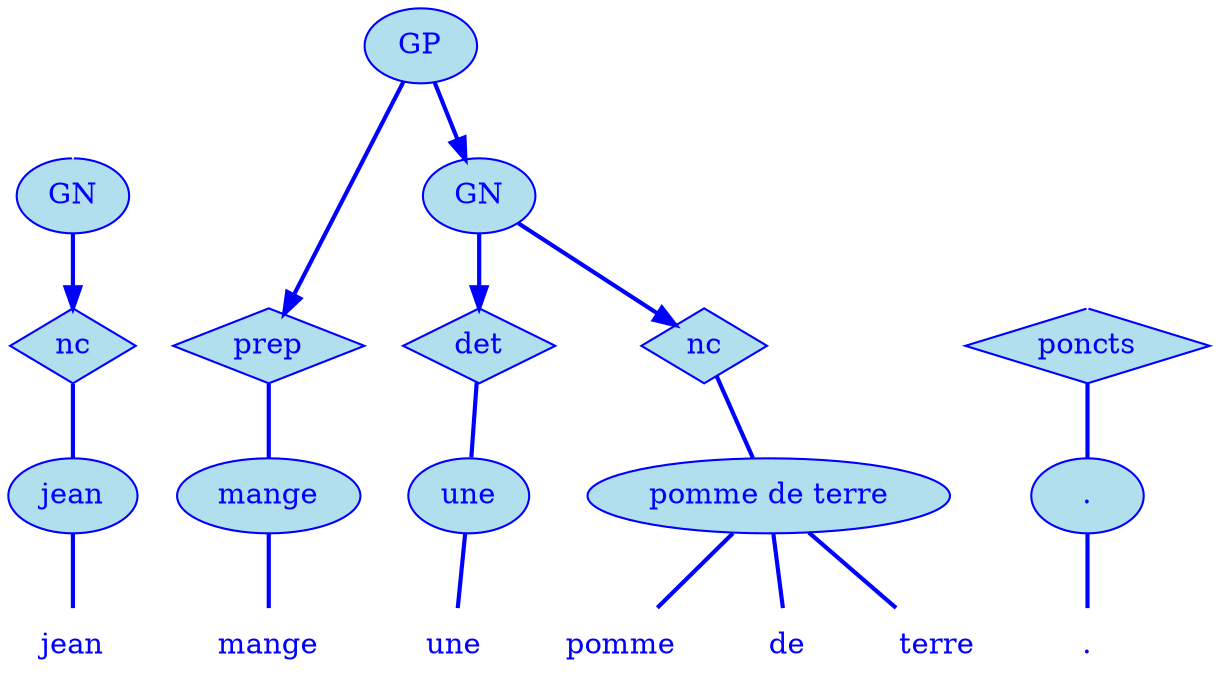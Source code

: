 digraph g {
	graph [bb="0,0,549,324"];
	node [label="\N"];
	graph [_draw_="c 5 -white C 5 -white P 4 0 0 0 324 549 324 549 0 ",
		xdotversion="1.2"];
	"mc1s1_t1#token84" [label=jean, shape=plaintext, fillcolor=lightblue2, fontcolor=blue, pos="31,18", width="0.75", height="0.50", _ldraw_="F 14.000000 11 -Times-Roman c 4 -blue T 31 13 0 29 4 -jean "];
	"mc1s1_W1#wordmc1s1_t1#token" [label=jean, shape=ellipse, fillcolor=lightblue2, fontcolor=blue, pos="31,90", width="0.86", height="0.50", color=blue, style=filled, _draw_="S 6 -filled c 4 -blue C 10 -lightblue2 E 31 90 31 18 ", _ldraw_="F 14.000000 11 -Times-Roman c 4 -blue T 31 85 0 29 4 -jean "];
	"mc1s1_P1L1#pos" [label=nc, shape=diamond, fillcolor=lightblue2, fontcolor=blue, pos="31,162", width="0.75", height="0.50", color=blue, style=filled, _draw_="S 6 -filled c 4 -blue C 10 -lightblue2 P 4 31 180 4 162 31 144 58 162 ", _ldraw_="F 14.000000 11 -Times-Roman c 4 -blue T 31 157 0 16 2 -nc "];
	"mc1s1_chk0#chunk" [label=GN, fillcolor=lightblue2, fontcolor=blue, pos="31,234", width="0.75", height="0.50", color=blue, style=filled, arrowhead=doubleoctagon, _draw_="S 6 -filled c 4 -blue C 10 -lightblue2 E 31 234 27 18 ", _ldraw_="F 14.000000 11 -Times-Roman c 4 -blue T 31 229 0 22 2 -GN "];
	"mc1s1_t3#token87" [label=mange, shape=plaintext, fillcolor=lightblue2, fontcolor=blue, pos="124,18", width="0.86", height="0.50", _ldraw_="F 14.000000 11 -Times-Roman c 4 -blue T 124 13 0 47 5 -mange "];
	"mc1s1_W2#wordmc1s1_t3#token" [label=mange, shape=ellipse, fillcolor=lightblue2, fontcolor=blue, pos="124,90", width="1.22", height="0.50", color=blue, style=filled, _draw_="S 6 -filled c 4 -blue C 10 -lightblue2 E 124 90 44 18 ", _ldraw_="F 14.000000 11 -Times-Roman c 4 -blue T 124 85 0 47 5 -mange "];
	"mc1s1_P18#pos" [label=prep, shape=diamond, fillcolor=lightblue2, fontcolor=blue, pos="131,162", width="0.89", height="0.50", color=blue, style=filled, _draw_="S 6 -filled c 4 -blue C 10 -lightblue2 P 4 131 180 99 162 131 144 163 162 ", _ldraw_="F 14.000000 11 -Times-Roman c 4 -blue T 131 157 0 31 4 -prep "];
	"mc1s1_t5#token78" [label=une, shape=plaintext, fillcolor=lightblue2, fontcolor=blue, pos="207,18", width="0.75", height="0.50", _ldraw_="F 14.000000 11 -Times-Roman c 4 -blue T 207 13 0 26 3 -une "];
	"mc1s1_W3#wordmc1s1_t5#token" [label=une, shape=ellipse, fillcolor=lightblue2, fontcolor=blue, pos="215,90", width="0.81", height="0.50", color=blue, style=filled, _draw_="S 6 -filled c 4 -blue C 10 -lightblue2 E 215 90 29 18 ", _ldraw_="F 14.000000 11 -Times-Roman c 4 -blue T 215 85 0 26 3 -une "];
	"mc1s1_P28L1#pos" [label=det, shape=diamond, fillcolor=lightblue2, fontcolor=blue, pos="215,162", width="0.75", height="0.50", color=blue, style=filled, _draw_="S 6 -filled c 4 -blue C 10 -lightblue2 P 4 215 180 188 162 215 144 242 162 ", _ldraw_="F 14.000000 11 -Times-Roman c 4 -blue T 215 157 0 23 3 -det "];
	"mc1s1_t7#token16" [label=pomme, shape=plaintext, fillcolor=lightblue2, fontcolor=blue, pos="285,18", width="0.92", height="0.50", _ldraw_="F 14.000000 11 -Times-Roman c 4 -blue T 285 13 0 50 5 -pomme "];
	"mc1s1_t9#token94" [label=de, shape=plaintext, fillcolor=lightblue2, fontcolor=blue, pos="363,18", width="0.75", height="0.50", _ldraw_="F 14.000000 11 -Times-Roman c 4 -blue T 363 13 0 17 2 -de "];
	"mc1s1_t11#token36" [label=terre, shape=plaintext, fillcolor=lightblue2, fontcolor=blue, pos="435,18", width="0.75", height="0.50", _ldraw_="F 14.000000 11 -Times-Roman c 4 -blue T 435 13 0 35 5 -terre "];
	"mc1s1_W7#wordmc1s1_t7#tokenmc1s1_t8#tokenmc1s1_t9#tokenmc1s1_t10#tokenmc1s1_t11#token" [label="pomme de terre", shape=ellipse, fillcolor=lightblue2, fontcolor=blue, pos="356,90", width="2.42", height="0.50", color=blue, style=filled, _draw_="S 6 -filled c 4 -blue C 10 -lightblue2 E 356 90 87 18 ", _ldraw_="F 14.000000 11 -Times-Roman c 4 -blue T 356 85 0 110 14 -pomme de terre "];
	"mc1s1_P32L1#pos" [label=nc, shape=diamond, fillcolor=lightblue2, fontcolor=blue, pos="322,162", width="0.75", height="0.50", color=blue, style=filled, _draw_="S 6 -filled c 4 -blue C 10 -lightblue2 P 4 322 180 295 162 322 144 349 162 ", _ldraw_="F 14.000000 11 -Times-Roman c 4 -blue T 322 157 0 16 2 -nc "];
	"mc1s1_chk1#chunk" [label=GN, fillcolor=lightblue2, fontcolor=blue, pos="215,234", width="0.75", height="0.50", color=blue, style=filled, arrowhead=doubleoctagon, _draw_="S 6 -filled c 4 -blue C 10 -lightblue2 E 215 234 27 18 ", _ldraw_="F 14.000000 11 -Times-Roman c 4 -blue T 215 229 0 22 2 -GN "];
	"mc1s1_chk3#chunk" [label=GP, fillcolor=lightblue2, fontcolor=blue, pos="182,306", width="0.75", height="0.50", color=blue, style=filled, arrowhead=doubleoctagon, _draw_="S 6 -filled c 4 -blue C 10 -lightblue2 E 182 306 27 18 ", _ldraw_="F 14.000000 11 -Times-Roman c 4 -blue T 182 301 0 20 2 -GP "];
	"mc1s1_t13#token87" [label=".", shape=plaintext, fillcolor=lightblue2, fontcolor=blue, pos="507,18", width="0.75", height="0.50", _ldraw_="F 14.000000 11 -Times-Roman c 4 -blue T 507 13 0 5 1 -. "];
	"mc1s1_W8#wordmc1s1_t13#token" [label=".", shape=ellipse, fillcolor=lightblue2, fontcolor=blue, pos="507,90", width="0.75", height="0.50", color=blue, style=filled, _draw_="S 6 -filled c 4 -blue C 10 -lightblue2 E 507 90 27 18 ", _ldraw_="F 14.000000 11 -Times-Roman c 4 -blue T 507 85 0 5 1 -. "];
	"mc1s1_P33L1#pos" [label=poncts, shape=diamond, fillcolor=lightblue2, fontcolor=blue, pos="507,162", width="1.17", height="0.50", color=blue, style=filled, _draw_="S 6 -filled c 4 -blue C 10 -lightblue2 P 4 507 180 465 162 507 144 549 162 ", _ldraw_="F 14.000000 11 -Times-Roman c 4 -blue T 507 157 0 45 6 -poncts "];
	"mc1s1_chk0#chunk#empty" [shape=point, fillcolor=white, fontcolor=white, pos="31,306", width="0.06", height="0.06", color=white, size=2, _draw_="S 6 -filled c 5 -white C 5 -white E 31 306 2 2 "];
	"mc1s1_P33L1#pos#empty" [shape=point, fillcolor=white, fontcolor=white, pos="507,306", width="0.06", height="0.06", color=white, size=2, _draw_="S 6 -filled c 5 -white C 5 -white E 507 306 2 2 "];
	"mc1s1_W1#wordmc1s1_t1#token" -> "mc1s1_t1#token84" [arrowhead=none, color=blue, fontcolor=blue, style=bold, minlen=1, pos="31,72 31,61 31,47 31,36", _draw_="S 4 -bold c 4 -blue B 4 31 72 31 61 31 47 31 36 "];
	"mc1s1_P1L1#pos" -> "mc1s1_W1#wordmc1s1_t1#token" [arrowhead=none, color=blue, fontcolor=blue, style=bold, minlen=1, pos="31,144 31,133 31,119 31,108", _draw_="S 4 -bold c 4 -blue B 4 31 144 31 133 31 119 31 108 "];
	"mc1s1_chk0#chunk" -> "mc1s1_P1L1#pos" [color=blue, fontcolor=blue, style=bold, minlen=1, pos="e,31,180 31,216 31,208 31,199 31,190", shape=normal, _draw_="S 4 -bold c 4 -blue B 4 31 216 31 208 31 199 31 190 ", _hdraw_="S 5 -solid S 15 -setlinewidth(1) c 4 -blue C 4 -blue P 3 35 190 31 180 28 190 "];
	"mc1s1_W2#wordmc1s1_t3#token" -> "mc1s1_t3#token87" [arrowhead=none, color=blue, fontcolor=blue, style=bold, minlen=1, pos="124,72 124,61 124,47 124,36", _draw_="S 4 -bold c 4 -blue B 4 124 72 124 61 124 47 124 36 "];
	"mc1s1_P18#pos" -> "mc1s1_W2#wordmc1s1_t3#token" [arrowhead=none, color=blue, fontcolor=blue, style=bold, minlen=1, pos="129,145 128,134 127,119 126,108", _draw_="S 4 -bold c 4 -blue B 4 129 145 128 134 127 119 126 108 "];
	"mc1s1_W3#wordmc1s1_t5#token" -> "mc1s1_t5#token78" [arrowhead=none, color=blue, fontcolor=blue, style=bold, minlen=1, pos="213,72 212,61 210,47 209,36", _draw_="S 4 -bold c 4 -blue B 4 213 72 212 61 210 47 209 36 "];
	"mc1s1_P28L1#pos" -> "mc1s1_W3#wordmc1s1_t5#token" [arrowhead=none, color=blue, fontcolor=blue, style=bold, minlen=1, pos="215,144 215,133 215,119 215,108", _draw_="S 4 -bold c 4 -blue B 4 215 144 215 133 215 119 215 108 "];
	"mc1s1_W7#wordmc1s1_t7#tokenmc1s1_t8#tokenmc1s1_t9#tokenmc1s1_t10#tokenmc1s1_t11#token" -> "mc1s1_t7#token16" [arrowhead=none, color=blue, fontcolor=blue, style=bold, minlen=1, pos="338,72 327,61 313,47 303,36", _draw_="S 4 -bold c 4 -blue B 4 338 72 327 61 313 47 303 36 "];
	"mc1s1_W7#wordmc1s1_t7#tokenmc1s1_t8#tokenmc1s1_t9#tokenmc1s1_t10#tokenmc1s1_t11#token" -> "mc1s1_t9#token94" [arrowhead=none, color=blue, fontcolor=blue, style=bold, minlen=1, pos="358,72 359,61 360,47 361,36", _draw_="S 4 -bold c 4 -blue B 4 358 72 359 61 360 47 361 36 "];
	"mc1s1_W7#wordmc1s1_t7#tokenmc1s1_t8#tokenmc1s1_t9#tokenmc1s1_t10#tokenmc1s1_t11#token" -> "mc1s1_t11#token36" [arrowhead=none, color=blue, fontcolor=blue, style=bold, minlen=1, pos="376,72 388,61 403,47 415,36", _draw_="S 4 -bold c 4 -blue B 4 376 72 388 61 403 47 415 36 "];
	"mc1s1_P32L1#pos" -> "mc1s1_W7#wordmc1s1_t7#tokenmc1s1_t8#tokenmc1s1_t9#tokenmc1s1_t10#tokenmc1s1_t11#token" [arrowhead=none, color=blue, fontcolor=blue, style=bold, minlen=1, pos="329,148 334,137 341,120 347,108", _draw_="S 4 -bold c 4 -blue B 4 329 148 334 137 341 120 347 108 "];
	"mc1s1_chk1#chunk" -> "mc1s1_P28L1#pos" [color=blue, fontcolor=blue, style=bold, minlen=1, pos="e,215,180 215,216 215,208 215,199 215,190", shape=normal, _draw_="S 4 -bold c 4 -blue B 4 215 216 215 208 215 199 215 190 ", _hdraw_="S 5 -solid S 15 -setlinewidth(1) c 4 -blue C 4 -blue P 3 219 190 215 180 212 190 "];
	"mc1s1_chk1#chunk" -> "mc1s1_P32L1#pos" [color=blue, fontcolor=blue, style=bold, minlen=1, pos="e,308,171 234,221 253,208 281,190 300,177", shape=normal, _draw_="S 4 -bold c 4 -blue B 4 234 221 253 208 281 190 300 177 ", _hdraw_="S 5 -solid S 15 -setlinewidth(1) c 4 -blue C 4 -blue P 3 302 180 308 171 298 174 "];
	"mc1s1_chk3#chunk" -> "mc1s1_P18#pos" [color=blue, fontcolor=blue, style=bold, minlen=2, pos="e,136,177 176,288 167,263 150,216 139,186", shape=normal, _draw_="S 4 -bold c 4 -blue B 4 176 288 167 263 150 216 139 186 ", _hdraw_="S 5 -solid S 15 -setlinewidth(1) c 4 -blue C 4 -blue P 3 142 185 136 177 136 188 "];
	"mc1s1_chk3#chunk" -> "mc1s1_chk1#chunk" [color=blue, fontcolor=blue, style=bold, minlen=1, pos="e,207,251 190,289 194,280 199,270 203,260", shape=normal, _draw_="S 4 -bold c 4 -blue B 4 190 289 194 280 199 270 203 260 ", _hdraw_="S 5 -solid S 15 -setlinewidth(1) c 4 -blue C 4 -blue P 3 206 262 207 251 200 259 "];
	"mc1s1_W8#wordmc1s1_t13#token" -> "mc1s1_t13#token87" [arrowhead=none, color=blue, fontcolor=blue, style=bold, minlen=1, pos="507,72 507,61 507,47 507,36", _draw_="S 4 -bold c 4 -blue B 4 507 72 507 61 507 47 507 36 "];
	"mc1s1_P33L1#pos" -> "mc1s1_W8#wordmc1s1_t13#token" [arrowhead=none, color=blue, fontcolor=blue, style=bold, minlen=1, pos="507,144 507,133 507,119 507,108", _draw_="S 4 -bold c 4 -blue B 4 507 144 507 133 507 119 507 108 "];
	"mc1s1_chk0#chunk#empty" -> "mc1s1_chk0#chunk" [color=white, fontcolor=white, minlen=1, pos="e,31,252 31,304 31,297 31,279 31,262", shape=none, _draw_="c 5 -white B 4 31 304 31 297 31 279 31 262 ", _hdraw_="S 5 -solid S 15 -setlinewidth(1) c 5 -white C 5 -white P 3 35 262 31 252 28 262 "];
	"mc1s1_P33L1#pos#empty" -> "mc1s1_P33L1#pos" [color=white, fontcolor=white, minlen=2, pos="e,507,180 507,304 507,290 507,228 507,190", shape=none, _draw_="c 5 -white B 4 507 304 507 290 507 228 507 190 ", _hdraw_="S 5 -solid S 15 -setlinewidth(1) c 5 -white C 5 -white P 3 511 190 507 180 504 190 "];
}
